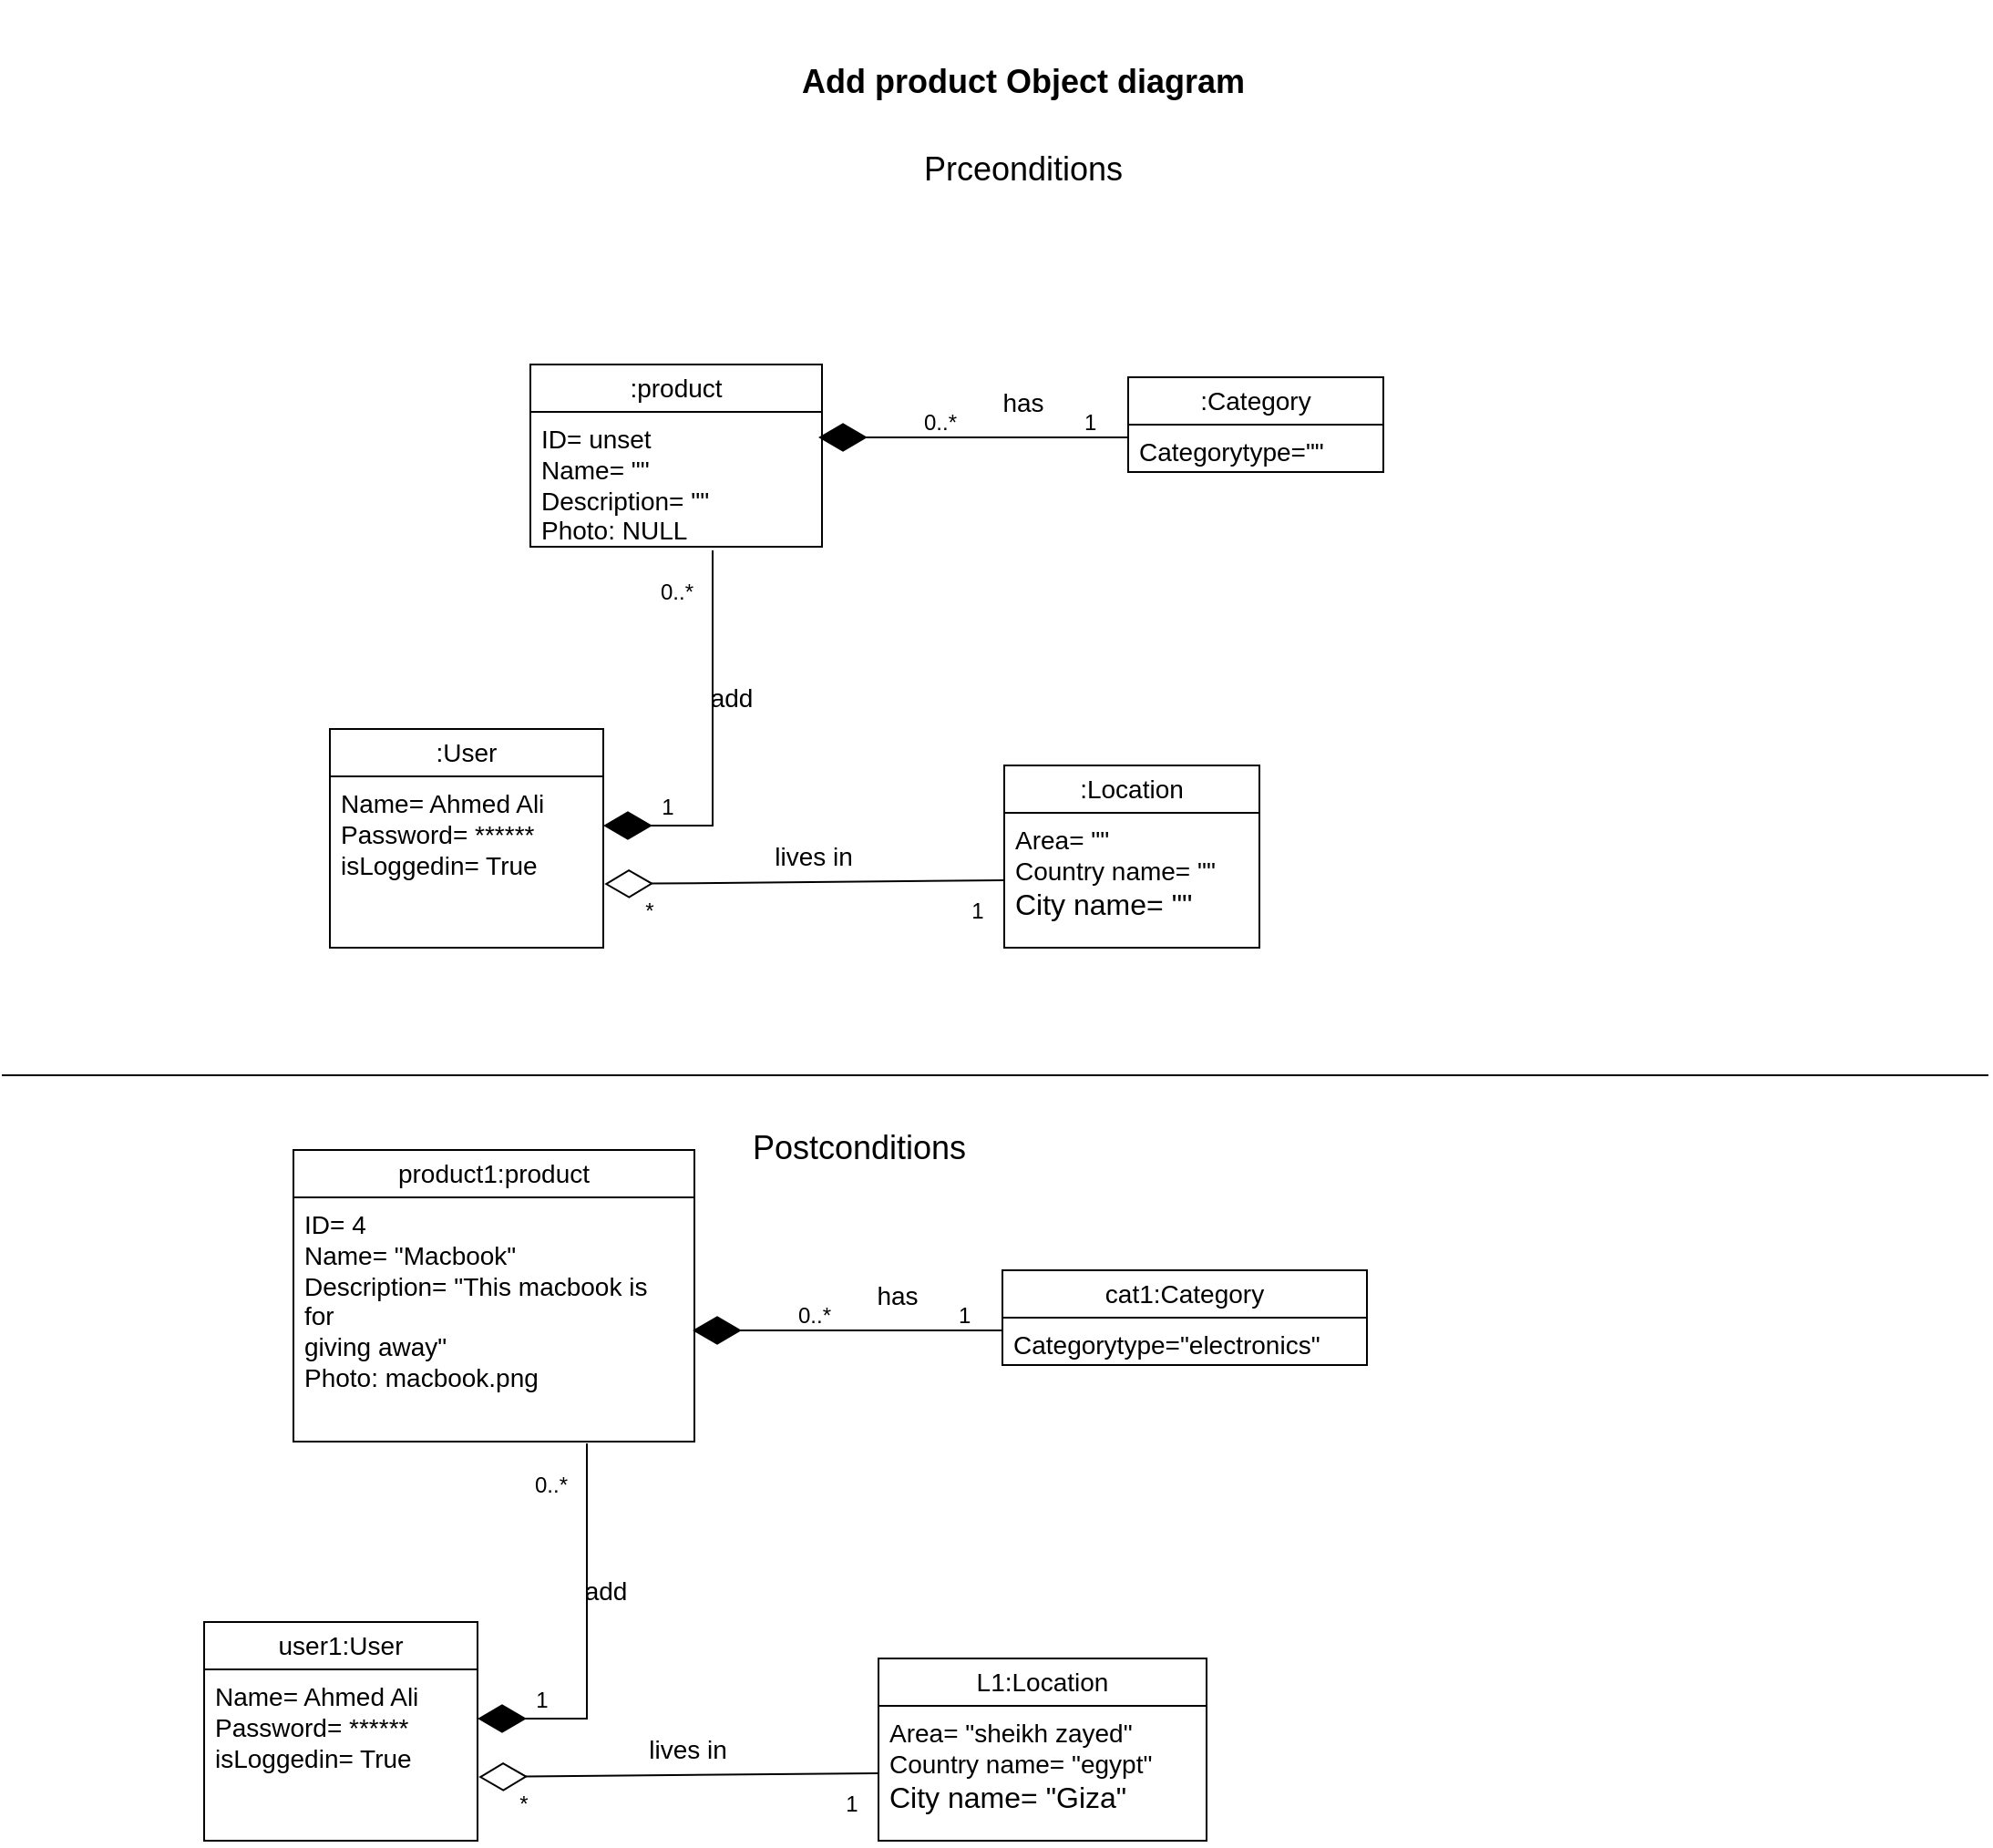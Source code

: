 <mxfile version="27.0.2">
  <diagram name="Page-1" id="2JSXmL6p8-Gj3dMH1wm7">
    <mxGraphModel dx="1281" dy="562" grid="1" gridSize="10" guides="1" tooltips="1" connect="1" arrows="1" fold="1" page="1" pageScale="1" pageWidth="1169" pageHeight="1654" math="0" shadow="0">
      <root>
        <mxCell id="0" />
        <mxCell id="1" parent="0" />
        <mxCell id="uRqw4r4FYVtMjygdQ8Fz-13" value="" style="endArrow=diamondThin;endFill=1;endSize=24;html=1;rounded=0;" parent="1" edge="1">
          <mxGeometry width="160" relative="1" as="geometry">
            <mxPoint x="668" y="240" as="sourcePoint" />
            <mxPoint x="525" y="240" as="targetPoint" />
            <Array as="points">
              <mxPoint x="510" y="240" />
            </Array>
          </mxGeometry>
        </mxCell>
        <mxCell id="uRqw4r4FYVtMjygdQ8Fz-14" value="0..*" style="text;whiteSpace=wrap;html=1;" parent="1" vertex="1">
          <mxGeometry x="554" y="218" width="20" height="30" as="geometry" />
        </mxCell>
        <mxCell id="uRqw4r4FYVtMjygdQ8Fz-15" value="1" style="text;whiteSpace=wrap;html=1;" parent="1" vertex="1">
          <mxGeometry x="642" y="218" width="26" height="30" as="geometry" />
        </mxCell>
        <mxCell id="uRqw4r4FYVtMjygdQ8Fz-17" value="1" style="text;html=1;align=center;verticalAlign=middle;resizable=0;points=[];autosize=1;strokeColor=none;fillColor=none;" parent="1" vertex="1">
          <mxGeometry x="400" y="428" width="30" height="30" as="geometry" />
        </mxCell>
        <mxCell id="uRqw4r4FYVtMjygdQ8Fz-18" value="0..*" style="text;html=1;align=center;verticalAlign=middle;resizable=0;points=[];autosize=1;strokeColor=none;fillColor=none;" parent="1" vertex="1">
          <mxGeometry x="400" y="310" width="40" height="30" as="geometry" />
        </mxCell>
        <mxCell id="uRqw4r4FYVtMjygdQ8Fz-19" value="&lt;font style=&quot;font-size: 14px;&quot;&gt;has&lt;/font&gt;" style="text;html=1;align=center;verticalAlign=middle;resizable=0;points=[];autosize=1;strokeColor=none;fillColor=none;" parent="1" vertex="1">
          <mxGeometry x="585" y="206" width="50" height="30" as="geometry" />
        </mxCell>
        <mxCell id="uRqw4r4FYVtMjygdQ8Fz-20" value="" style="endArrow=diamondThin;endFill=1;endSize=24;html=1;rounded=0;" parent="1" edge="1">
          <mxGeometry width="160" relative="1" as="geometry">
            <mxPoint x="440" y="302" as="sourcePoint" />
            <mxPoint x="380" y="453" as="targetPoint" />
            <Array as="points">
              <mxPoint x="440" y="453" />
            </Array>
          </mxGeometry>
        </mxCell>
        <mxCell id="uRqw4r4FYVtMjygdQ8Fz-21" value="&lt;font style=&quot;font-size: 18px;&quot;&gt;Add product Object diagram&lt;/font&gt;" style="text;align=center;fontStyle=1;verticalAlign=middle;spacingLeft=3;spacingRight=3;strokeColor=none;rotatable=0;points=[[0,0.5],[1,0.5]];portConstraint=eastwest;html=1;" parent="1" vertex="1">
          <mxGeometry x="480" width="260" height="90" as="geometry" />
        </mxCell>
        <mxCell id="uRqw4r4FYVtMjygdQ8Fz-22" value="&lt;font style=&quot;font-size: 18px;&quot;&gt;Prceonditions&lt;/font&gt;" style="text;html=1;align=center;verticalAlign=middle;resizable=0;points=[];autosize=1;strokeColor=none;fillColor=none;" parent="1" vertex="1">
          <mxGeometry x="545" y="73" width="130" height="40" as="geometry" />
        </mxCell>
        <mxCell id="uRqw4r4FYVtMjygdQ8Fz-23" value="&lt;font style=&quot;font-size: 14px;&quot;&gt;:product&lt;/font&gt;" style="swimlane;fontStyle=0;childLayout=stackLayout;horizontal=1;startSize=26;fillColor=none;horizontalStack=0;resizeParent=1;resizeParentMax=0;resizeLast=0;collapsible=1;marginBottom=0;whiteSpace=wrap;html=1;" parent="1" vertex="1">
          <mxGeometry x="340" y="200" width="160" height="100" as="geometry" />
        </mxCell>
        <mxCell id="uRqw4r4FYVtMjygdQ8Fz-24" value="&lt;font style=&quot;font-size: 14px;&quot;&gt;&lt;span style=&quot;text-wrap-mode: nowrap;&quot;&gt;ID= unset&lt;/span&gt;&lt;br style=&quot;padding: 0px; margin: 0px; text-wrap-mode: nowrap;&quot;&gt;&lt;span style=&quot;text-wrap-mode: nowrap;&quot;&gt;Name= &quot;&quot;&lt;/span&gt;&lt;br style=&quot;padding: 0px; margin: 0px; text-wrap-mode: nowrap;&quot;&gt;&lt;span style=&quot;text-wrap-mode: nowrap;&quot;&gt;Description= &quot;&quot;&lt;/span&gt;&lt;br style=&quot;padding: 0px; margin: 0px; text-wrap-mode: nowrap;&quot;&gt;&lt;span style=&quot;text-wrap-mode: nowrap;&quot;&gt;Photo: NULL&lt;/span&gt;&lt;/font&gt;" style="text;strokeColor=none;fillColor=none;align=left;verticalAlign=top;spacingLeft=4;spacingRight=4;overflow=hidden;rotatable=0;points=[[0,0.5],[1,0.5]];portConstraint=eastwest;whiteSpace=wrap;html=1;" parent="uRqw4r4FYVtMjygdQ8Fz-23" vertex="1">
          <mxGeometry y="26" width="160" height="74" as="geometry" />
        </mxCell>
        <mxCell id="uRqw4r4FYVtMjygdQ8Fz-28" value="&lt;font style=&quot;font-size: 14px;&quot;&gt;:User&lt;/font&gt;" style="swimlane;fontStyle=0;childLayout=stackLayout;horizontal=1;startSize=26;fillColor=none;horizontalStack=0;resizeParent=1;resizeParentMax=0;resizeLast=0;collapsible=1;marginBottom=0;whiteSpace=wrap;html=1;" parent="1" vertex="1">
          <mxGeometry x="230" y="400" width="150" height="120" as="geometry" />
        </mxCell>
        <mxCell id="uRqw4r4FYVtMjygdQ8Fz-29" value="&lt;span style=&quot;font-size: 14px; text-wrap-mode: nowrap;&quot;&gt;Name= Ahmed Ali&lt;/span&gt;&lt;br style=&quot;font-size: 14px; text-wrap-mode: nowrap; padding: 0px; margin: 0px;&quot;&gt;&lt;span style=&quot;font-size: 14px; text-wrap-mode: nowrap;&quot;&gt;Password= ******&lt;/span&gt;&lt;br style=&quot;font-size: 14px; text-wrap-mode: nowrap; padding: 0px; margin: 0px;&quot;&gt;&lt;span style=&quot;font-size: 14px; text-wrap-mode: nowrap;&quot;&gt;isLoggedin= True&lt;/span&gt;" style="text;strokeColor=none;fillColor=none;align=left;verticalAlign=top;spacingLeft=4;spacingRight=4;overflow=hidden;rotatable=0;points=[[0,0.5],[1,0.5]];portConstraint=eastwest;whiteSpace=wrap;html=1;" parent="uRqw4r4FYVtMjygdQ8Fz-28" vertex="1">
          <mxGeometry y="26" width="150" height="94" as="geometry" />
        </mxCell>
        <mxCell id="uRqw4r4FYVtMjygdQ8Fz-32" value="&lt;font style=&quot;font-size: 14px;&quot;&gt;add&lt;/font&gt;" style="text;html=1;align=center;verticalAlign=middle;resizable=0;points=[];autosize=1;strokeColor=none;fillColor=none;" parent="1" vertex="1">
          <mxGeometry x="425" y="368" width="50" height="30" as="geometry" />
        </mxCell>
        <mxCell id="uRqw4r4FYVtMjygdQ8Fz-33" value="&lt;font style=&quot;font-size: 14px;&quot;&gt;:Category&lt;/font&gt;" style="swimlane;fontStyle=0;childLayout=stackLayout;horizontal=1;startSize=26;fillColor=none;horizontalStack=0;resizeParent=1;resizeParentMax=0;resizeLast=0;collapsible=1;marginBottom=0;whiteSpace=wrap;html=1;" parent="1" vertex="1">
          <mxGeometry x="668" y="207" width="140" height="52" as="geometry" />
        </mxCell>
        <mxCell id="uRqw4r4FYVtMjygdQ8Fz-36" value="&lt;font style=&quot;font-size: 14px;&quot;&gt;Categorytype=&quot;&quot;&lt;/font&gt;" style="text;strokeColor=none;fillColor=none;align=left;verticalAlign=top;spacingLeft=4;spacingRight=4;overflow=hidden;rotatable=0;points=[[0,0.5],[1,0.5]];portConstraint=eastwest;whiteSpace=wrap;html=1;" parent="uRqw4r4FYVtMjygdQ8Fz-33" vertex="1">
          <mxGeometry y="26" width="140" height="26" as="geometry" />
        </mxCell>
        <mxCell id="uRqw4r4FYVtMjygdQ8Fz-42" value="&lt;font style=&quot;font-size: 14px;&quot;&gt;:Location&lt;/font&gt;" style="swimlane;fontStyle=0;childLayout=stackLayout;horizontal=1;startSize=26;fillColor=none;horizontalStack=0;resizeParent=1;resizeParentMax=0;resizeLast=0;collapsible=1;marginBottom=0;whiteSpace=wrap;html=1;" parent="1" vertex="1">
          <mxGeometry x="600" y="420" width="140" height="100" as="geometry" />
        </mxCell>
        <mxCell id="uRqw4r4FYVtMjygdQ8Fz-43" value="&lt;font style=&quot;font-size: 14px;&quot;&gt;&lt;span style=&quot;text-wrap-mode: nowrap;&quot;&gt;Area= &quot;&quot;&lt;/span&gt;&lt;br style=&quot;padding: 0px; margin: 0px; text-wrap-mode: nowrap;&quot;&gt;&lt;span style=&quot;text-wrap-mode: nowrap;&quot;&gt;Country name= &quot;&quot;&lt;/span&gt;&lt;/font&gt;&lt;div style=&quot;padding: 0px; margin: 0px; text-wrap-mode: nowrap;&quot;&gt;&lt;font size=&quot;3&quot;&gt;City name= &quot;&quot;&lt;/font&gt;&lt;/div&gt;" style="text;strokeColor=none;fillColor=none;align=left;verticalAlign=top;spacingLeft=4;spacingRight=4;overflow=hidden;rotatable=0;points=[[0,0.5],[1,0.5]];portConstraint=eastwest;whiteSpace=wrap;html=1;" parent="uRqw4r4FYVtMjygdQ8Fz-42" vertex="1">
          <mxGeometry y="26" width="140" height="74" as="geometry" />
        </mxCell>
        <mxCell id="uRqw4r4FYVtMjygdQ8Fz-46" value="" style="endArrow=diamondThin;endFill=0;endSize=24;html=1;rounded=0;exitX=0;exitY=0.5;exitDx=0;exitDy=0;entryX=1.004;entryY=0.628;entryDx=0;entryDy=0;entryPerimeter=0;" parent="1" source="uRqw4r4FYVtMjygdQ8Fz-43" target="uRqw4r4FYVtMjygdQ8Fz-29" edge="1">
          <mxGeometry width="160" relative="1" as="geometry">
            <mxPoint x="599.86" y="491.468" as="sourcePoint" />
            <mxPoint x="380" y="489.999" as="targetPoint" />
            <Array as="points" />
          </mxGeometry>
        </mxCell>
        <mxCell id="uRqw4r4FYVtMjygdQ8Fz-47" value="&lt;font style=&quot;font-size: 14px;&quot;&gt;lives in&lt;/font&gt;" style="text;html=1;align=center;verticalAlign=middle;resizable=0;points=[];autosize=1;strokeColor=none;fillColor=none;" parent="1" vertex="1">
          <mxGeometry x="460" y="455" width="70" height="30" as="geometry" />
        </mxCell>
        <mxCell id="uRqw4r4FYVtMjygdQ8Fz-49" value="1" style="text;html=1;align=center;verticalAlign=middle;resizable=0;points=[];autosize=1;strokeColor=none;fillColor=none;" parent="1" vertex="1">
          <mxGeometry x="570" y="485" width="30" height="30" as="geometry" />
        </mxCell>
        <mxCell id="uRqw4r4FYVtMjygdQ8Fz-50" value="*" style="text;html=1;align=center;verticalAlign=middle;resizable=0;points=[];autosize=1;strokeColor=none;fillColor=none;" parent="1" vertex="1">
          <mxGeometry x="390" y="485" width="30" height="30" as="geometry" />
        </mxCell>
        <mxCell id="uRqw4r4FYVtMjygdQ8Fz-51" value="" style="endArrow=none;html=1;rounded=0;" parent="1" edge="1">
          <mxGeometry width="50" height="50" relative="1" as="geometry">
            <mxPoint x="50" y="590" as="sourcePoint" />
            <mxPoint x="1140" y="590" as="targetPoint" />
          </mxGeometry>
        </mxCell>
        <mxCell id="uRqw4r4FYVtMjygdQ8Fz-52" value="&lt;font style=&quot;font-size: 18px;&quot;&gt;Postconditions&lt;/font&gt;" style="text;html=1;align=center;verticalAlign=middle;resizable=0;points=[];autosize=1;strokeColor=none;fillColor=none;" parent="1" vertex="1">
          <mxGeometry x="450" y="610" width="140" height="40" as="geometry" />
        </mxCell>
        <mxCell id="uRqw4r4FYVtMjygdQ8Fz-73" value="" style="endArrow=diamondThin;endFill=1;endSize=24;html=1;rounded=0;" parent="1" edge="1">
          <mxGeometry width="160" relative="1" as="geometry">
            <mxPoint x="599" y="730" as="sourcePoint" />
            <mxPoint x="456" y="730" as="targetPoint" />
            <Array as="points">
              <mxPoint x="441" y="730" />
            </Array>
          </mxGeometry>
        </mxCell>
        <mxCell id="uRqw4r4FYVtMjygdQ8Fz-74" value="0..*" style="text;whiteSpace=wrap;html=1;" parent="1" vertex="1">
          <mxGeometry x="485" y="708" width="20" height="30" as="geometry" />
        </mxCell>
        <mxCell id="uRqw4r4FYVtMjygdQ8Fz-75" value="1" style="text;whiteSpace=wrap;html=1;" parent="1" vertex="1">
          <mxGeometry x="573" y="708" width="26" height="30" as="geometry" />
        </mxCell>
        <mxCell id="uRqw4r4FYVtMjygdQ8Fz-76" value="1" style="text;html=1;align=center;verticalAlign=middle;resizable=0;points=[];autosize=1;strokeColor=none;fillColor=none;" parent="1" vertex="1">
          <mxGeometry x="331" y="918" width="30" height="30" as="geometry" />
        </mxCell>
        <mxCell id="uRqw4r4FYVtMjygdQ8Fz-77" value="0..*" style="text;html=1;align=center;verticalAlign=middle;resizable=0;points=[];autosize=1;strokeColor=none;fillColor=none;" parent="1" vertex="1">
          <mxGeometry x="331" y="800" width="40" height="30" as="geometry" />
        </mxCell>
        <mxCell id="uRqw4r4FYVtMjygdQ8Fz-78" value="&lt;font style=&quot;font-size: 14px;&quot;&gt;has&lt;/font&gt;" style="text;html=1;align=center;verticalAlign=middle;resizable=0;points=[];autosize=1;strokeColor=none;fillColor=none;" parent="1" vertex="1">
          <mxGeometry x="516" y="696" width="50" height="30" as="geometry" />
        </mxCell>
        <mxCell id="uRqw4r4FYVtMjygdQ8Fz-79" value="" style="endArrow=diamondThin;endFill=1;endSize=24;html=1;rounded=0;" parent="1" edge="1">
          <mxGeometry width="160" relative="1" as="geometry">
            <mxPoint x="371" y="792" as="sourcePoint" />
            <mxPoint x="311" y="943" as="targetPoint" />
            <Array as="points">
              <mxPoint x="371" y="943" />
            </Array>
          </mxGeometry>
        </mxCell>
        <mxCell id="uRqw4r4FYVtMjygdQ8Fz-80" value="&lt;font style=&quot;font-size: 14px;&quot;&gt;product1:product&lt;/font&gt;" style="swimlane;fontStyle=0;childLayout=stackLayout;horizontal=1;startSize=26;fillColor=none;horizontalStack=0;resizeParent=1;resizeParentMax=0;resizeLast=0;collapsible=1;marginBottom=0;whiteSpace=wrap;html=1;" parent="1" vertex="1">
          <mxGeometry x="210" y="631" width="220" height="160" as="geometry" />
        </mxCell>
        <mxCell id="uRqw4r4FYVtMjygdQ8Fz-81" value="&lt;font style=&quot;font-size: 14px;&quot;&gt;&lt;span style=&quot;text-wrap-mode: nowrap;&quot;&gt;ID= 4&lt;/span&gt;&lt;br style=&quot;padding: 0px; margin: 0px; text-wrap-mode: nowrap;&quot;&gt;&lt;span style=&quot;text-wrap-mode: nowrap;&quot;&gt;Name= &quot;Macbook&quot;&lt;/span&gt;&lt;br style=&quot;padding: 0px; margin: 0px; text-wrap-mode: nowrap;&quot;&gt;&lt;span style=&quot;text-wrap-mode: nowrap;&quot;&gt;Description= &quot;This macbook is for&amp;nbsp;&lt;/span&gt;&lt;/font&gt;&lt;div&gt;&lt;font style=&quot;font-size: 14px;&quot;&gt;&lt;span style=&quot;text-wrap-mode: nowrap;&quot;&gt;giving away&quot;&lt;/span&gt;&lt;br style=&quot;padding: 0px; margin: 0px; text-wrap-mode: nowrap;&quot;&gt;&lt;span style=&quot;text-wrap-mode: nowrap;&quot;&gt;Photo: macbook.png&lt;/span&gt;&lt;/font&gt;&lt;/div&gt;" style="text;strokeColor=none;fillColor=none;align=left;verticalAlign=top;spacingLeft=4;spacingRight=4;overflow=hidden;rotatable=0;points=[[0,0.5],[1,0.5]];portConstraint=eastwest;whiteSpace=wrap;html=1;" parent="uRqw4r4FYVtMjygdQ8Fz-80" vertex="1">
          <mxGeometry y="26" width="220" height="134" as="geometry" />
        </mxCell>
        <mxCell id="uRqw4r4FYVtMjygdQ8Fz-82" value="&lt;font style=&quot;font-size: 14px;&quot;&gt;user1:User&lt;/font&gt;" style="swimlane;fontStyle=0;childLayout=stackLayout;horizontal=1;startSize=26;fillColor=none;horizontalStack=0;resizeParent=1;resizeParentMax=0;resizeLast=0;collapsible=1;marginBottom=0;whiteSpace=wrap;html=1;" parent="1" vertex="1">
          <mxGeometry x="161" y="890" width="150" height="120" as="geometry" />
        </mxCell>
        <mxCell id="uRqw4r4FYVtMjygdQ8Fz-83" value="&lt;span style=&quot;font-size: 14px; text-wrap-mode: nowrap;&quot;&gt;Name= Ahmed Ali&lt;/span&gt;&lt;br style=&quot;font-size: 14px; text-wrap-mode: nowrap; padding: 0px; margin: 0px;&quot;&gt;&lt;span style=&quot;font-size: 14px; text-wrap-mode: nowrap;&quot;&gt;Password= ******&lt;/span&gt;&lt;br style=&quot;font-size: 14px; text-wrap-mode: nowrap; padding: 0px; margin: 0px;&quot;&gt;&lt;span style=&quot;font-size: 14px; text-wrap-mode: nowrap;&quot;&gt;isLoggedin= True&lt;/span&gt;" style="text;strokeColor=none;fillColor=none;align=left;verticalAlign=top;spacingLeft=4;spacingRight=4;overflow=hidden;rotatable=0;points=[[0,0.5],[1,0.5]];portConstraint=eastwest;whiteSpace=wrap;html=1;" parent="uRqw4r4FYVtMjygdQ8Fz-82" vertex="1">
          <mxGeometry y="26" width="150" height="94" as="geometry" />
        </mxCell>
        <mxCell id="uRqw4r4FYVtMjygdQ8Fz-84" value="&lt;font style=&quot;font-size: 14px;&quot;&gt;add&lt;/font&gt;" style="text;html=1;align=center;verticalAlign=middle;resizable=0;points=[];autosize=1;strokeColor=none;fillColor=none;" parent="1" vertex="1">
          <mxGeometry x="356" y="858" width="50" height="30" as="geometry" />
        </mxCell>
        <mxCell id="uRqw4r4FYVtMjygdQ8Fz-85" value="&lt;font style=&quot;font-size: 14px;&quot;&gt;cat1:Category&lt;/font&gt;" style="swimlane;fontStyle=0;childLayout=stackLayout;horizontal=1;startSize=26;fillColor=none;horizontalStack=0;resizeParent=1;resizeParentMax=0;resizeLast=0;collapsible=1;marginBottom=0;whiteSpace=wrap;html=1;" parent="1" vertex="1">
          <mxGeometry x="599" y="697" width="200" height="52" as="geometry" />
        </mxCell>
        <mxCell id="uRqw4r4FYVtMjygdQ8Fz-86" value="&lt;font style=&quot;font-size: 14px;&quot;&gt;Categorytype=&quot;electronics&quot;&lt;/font&gt;" style="text;strokeColor=none;fillColor=none;align=left;verticalAlign=top;spacingLeft=4;spacingRight=4;overflow=hidden;rotatable=0;points=[[0,0.5],[1,0.5]];portConstraint=eastwest;whiteSpace=wrap;html=1;" parent="uRqw4r4FYVtMjygdQ8Fz-85" vertex="1">
          <mxGeometry y="26" width="200" height="26" as="geometry" />
        </mxCell>
        <mxCell id="uRqw4r4FYVtMjygdQ8Fz-87" value="&lt;font style=&quot;font-size: 14px;&quot;&gt;L1:Location&lt;/font&gt;" style="swimlane;fontStyle=0;childLayout=stackLayout;horizontal=1;startSize=26;fillColor=none;horizontalStack=0;resizeParent=1;resizeParentMax=0;resizeLast=0;collapsible=1;marginBottom=0;whiteSpace=wrap;html=1;" parent="1" vertex="1">
          <mxGeometry x="531" y="910" width="180" height="100" as="geometry" />
        </mxCell>
        <mxCell id="uRqw4r4FYVtMjygdQ8Fz-88" value="&lt;font style=&quot;font-size: 14px;&quot;&gt;&lt;span style=&quot;text-wrap-mode: nowrap;&quot;&gt;Area= &quot;sheikh zayed&quot;&lt;/span&gt;&lt;br style=&quot;padding: 0px; margin: 0px; text-wrap-mode: nowrap;&quot;&gt;&lt;span style=&quot;text-wrap-mode: nowrap;&quot;&gt;Country name= &quot;egypt&quot;&lt;/span&gt;&lt;/font&gt;&lt;div style=&quot;padding: 0px; margin: 0px; text-wrap-mode: nowrap;&quot;&gt;&lt;font size=&quot;3&quot;&gt;City name= &quot;Giza&quot;&lt;/font&gt;&lt;/div&gt;" style="text;strokeColor=none;fillColor=none;align=left;verticalAlign=top;spacingLeft=4;spacingRight=4;overflow=hidden;rotatable=0;points=[[0,0.5],[1,0.5]];portConstraint=eastwest;whiteSpace=wrap;html=1;" parent="uRqw4r4FYVtMjygdQ8Fz-87" vertex="1">
          <mxGeometry y="26" width="180" height="74" as="geometry" />
        </mxCell>
        <mxCell id="uRqw4r4FYVtMjygdQ8Fz-89" value="" style="endArrow=diamondThin;endFill=0;endSize=24;html=1;rounded=0;exitX=0;exitY=0.5;exitDx=0;exitDy=0;entryX=1.004;entryY=0.628;entryDx=0;entryDy=0;entryPerimeter=0;" parent="1" source="uRqw4r4FYVtMjygdQ8Fz-88" target="uRqw4r4FYVtMjygdQ8Fz-83" edge="1">
          <mxGeometry width="160" relative="1" as="geometry">
            <mxPoint x="530.86" y="981.468" as="sourcePoint" />
            <mxPoint x="311" y="979.999" as="targetPoint" />
            <Array as="points" />
          </mxGeometry>
        </mxCell>
        <mxCell id="uRqw4r4FYVtMjygdQ8Fz-90" value="&lt;font style=&quot;font-size: 14px;&quot;&gt;lives in&lt;/font&gt;" style="text;html=1;align=center;verticalAlign=middle;resizable=0;points=[];autosize=1;strokeColor=none;fillColor=none;" parent="1" vertex="1">
          <mxGeometry x="391" y="945" width="70" height="30" as="geometry" />
        </mxCell>
        <mxCell id="uRqw4r4FYVtMjygdQ8Fz-91" value="1" style="text;html=1;align=center;verticalAlign=middle;resizable=0;points=[];autosize=1;strokeColor=none;fillColor=none;" parent="1" vertex="1">
          <mxGeometry x="501" y="975" width="30" height="30" as="geometry" />
        </mxCell>
        <mxCell id="uRqw4r4FYVtMjygdQ8Fz-92" value="*" style="text;html=1;align=center;verticalAlign=middle;resizable=0;points=[];autosize=1;strokeColor=none;fillColor=none;" parent="1" vertex="1">
          <mxGeometry x="321" y="975" width="30" height="30" as="geometry" />
        </mxCell>
      </root>
    </mxGraphModel>
  </diagram>
</mxfile>

